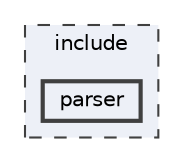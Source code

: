 digraph "/home/runner/work/MiniShell/MiniShell/include/parser"
{
 // LATEX_PDF_SIZE
  bgcolor="transparent";
  edge [fontname=Helvetica,fontsize=10,labelfontname=Helvetica,labelfontsize=10];
  node [fontname=Helvetica,fontsize=10,shape=box,height=0.2,width=0.4];
  compound=true
  subgraph clusterdir_d44c64559bbebec7f509842c48db8b23 {
    graph [ bgcolor="#edf0f7", pencolor="grey25", label="include", fontname=Helvetica,fontsize=10 style="filled,dashed", URL="dir_d44c64559bbebec7f509842c48db8b23.html",tooltip=""]
  dir_3641795f5ac83aac21456e1fce038978 [label="parser", fillcolor="#edf0f7", color="grey25", style="filled,bold", URL="dir_3641795f5ac83aac21456e1fce038978.html",tooltip=""];
  }
}
